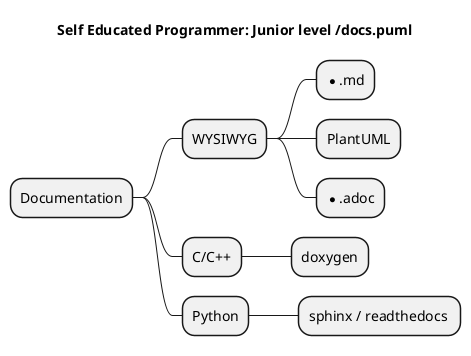 @startmindmap
title Self Educated Programmer: Junior level /docs.puml

* Documentation
** WYSIWYG
*** *.md
*** PlantUML
*** *.adoc
** C/C++
*** doxygen
** Python
*** sphinx / readthedocs 

@endmindmap
